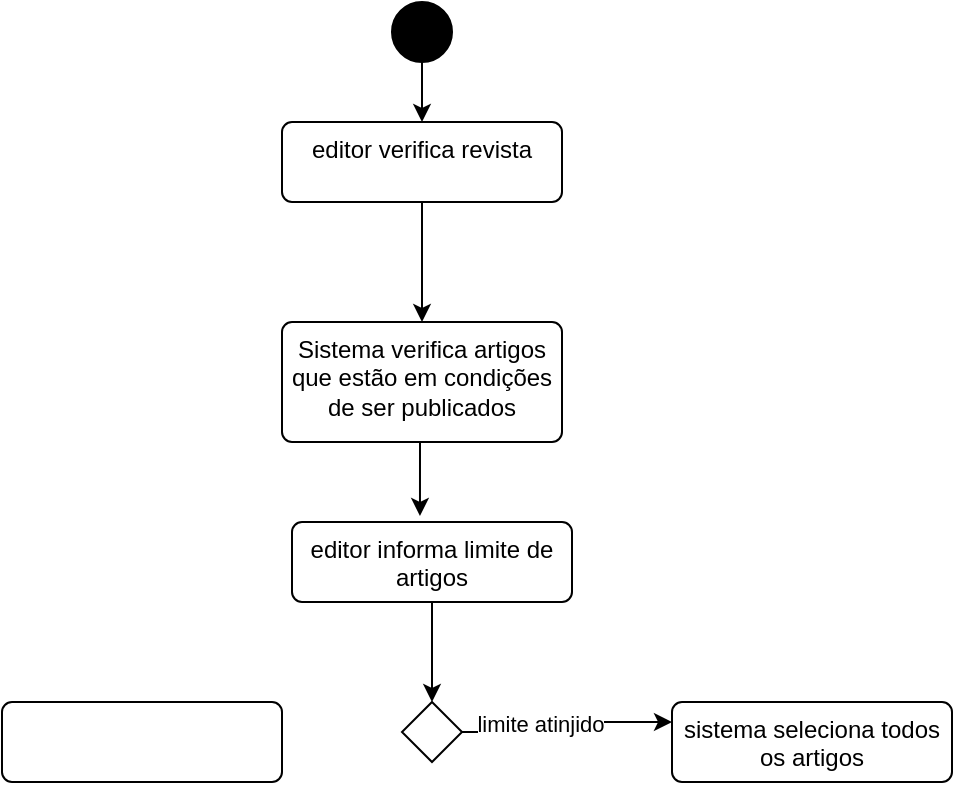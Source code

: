 <mxfile version="27.0.6">
  <diagram name="Página-1" id="3fXdBLecQH_AaWAqgSYo">
    <mxGraphModel dx="1426" dy="785" grid="1" gridSize="10" guides="1" tooltips="1" connect="1" arrows="1" fold="1" page="1" pageScale="1" pageWidth="827" pageHeight="1169" math="0" shadow="0">
      <root>
        <mxCell id="0" />
        <mxCell id="1" parent="0" />
        <mxCell id="TF14g87zeyce2me1rqzu-3" style="edgeStyle=orthogonalEdgeStyle;rounded=0;orthogonalLoop=1;jettySize=auto;html=1;" edge="1" parent="1" source="TF14g87zeyce2me1rqzu-1" target="TF14g87zeyce2me1rqzu-2">
          <mxGeometry relative="1" as="geometry" />
        </mxCell>
        <mxCell id="TF14g87zeyce2me1rqzu-1" value="" style="ellipse;fillColor=strokeColor;html=1;" vertex="1" parent="1">
          <mxGeometry x="430" y="20" width="30" height="30" as="geometry" />
        </mxCell>
        <mxCell id="TF14g87zeyce2me1rqzu-5" style="edgeStyle=orthogonalEdgeStyle;rounded=0;orthogonalLoop=1;jettySize=auto;html=1;entryX=0.5;entryY=0;entryDx=0;entryDy=0;" edge="1" parent="1" source="TF14g87zeyce2me1rqzu-2" target="TF14g87zeyce2me1rqzu-4">
          <mxGeometry relative="1" as="geometry" />
        </mxCell>
        <mxCell id="TF14g87zeyce2me1rqzu-2" value="editor verifica revista" style="html=1;align=center;verticalAlign=top;rounded=1;absoluteArcSize=1;arcSize=10;dashed=0;whiteSpace=wrap;" vertex="1" parent="1">
          <mxGeometry x="375" y="80" width="140" height="40" as="geometry" />
        </mxCell>
        <mxCell id="TF14g87zeyce2me1rqzu-4" value="Sistema verifica&amp;nbsp;artigos que estão em condições de ser publicados" style="html=1;align=center;verticalAlign=top;rounded=1;absoluteArcSize=1;arcSize=10;dashed=0;whiteSpace=wrap;" vertex="1" parent="1">
          <mxGeometry x="375" y="180" width="140" height="60" as="geometry" />
        </mxCell>
        <mxCell id="TF14g87zeyce2me1rqzu-13" style="edgeStyle=orthogonalEdgeStyle;rounded=0;orthogonalLoop=1;jettySize=auto;html=1;entryX=0.5;entryY=0;entryDx=0;entryDy=0;" edge="1" parent="1" source="TF14g87zeyce2me1rqzu-8" target="TF14g87zeyce2me1rqzu-11">
          <mxGeometry relative="1" as="geometry" />
        </mxCell>
        <mxCell id="TF14g87zeyce2me1rqzu-8" value="editor informa limite de artigos" style="html=1;align=center;verticalAlign=top;rounded=1;absoluteArcSize=1;arcSize=10;dashed=0;whiteSpace=wrap;" vertex="1" parent="1">
          <mxGeometry x="380" y="280" width="140" height="40" as="geometry" />
        </mxCell>
        <mxCell id="TF14g87zeyce2me1rqzu-9" style="edgeStyle=orthogonalEdgeStyle;rounded=0;orthogonalLoop=1;jettySize=auto;html=1;entryX=0.457;entryY=-0.075;entryDx=0;entryDy=0;entryPerimeter=0;exitX=0.5;exitY=1;exitDx=0;exitDy=0;" edge="1" parent="1" source="TF14g87zeyce2me1rqzu-4" target="TF14g87zeyce2me1rqzu-8">
          <mxGeometry relative="1" as="geometry">
            <mxPoint x="442" y="250" as="sourcePoint" />
          </mxGeometry>
        </mxCell>
        <mxCell id="TF14g87zeyce2me1rqzu-16" style="edgeStyle=orthogonalEdgeStyle;rounded=0;orthogonalLoop=1;jettySize=auto;html=1;entryX=0;entryY=0.25;entryDx=0;entryDy=0;" edge="1" parent="1" source="TF14g87zeyce2me1rqzu-11" target="TF14g87zeyce2me1rqzu-15">
          <mxGeometry relative="1" as="geometry" />
        </mxCell>
        <mxCell id="TF14g87zeyce2me1rqzu-17" value="limite atinjido" style="edgeLabel;html=1;align=center;verticalAlign=middle;resizable=0;points=[];" vertex="1" connectable="0" parent="TF14g87zeyce2me1rqzu-16">
          <mxGeometry x="-0.291" y="4" relative="1" as="geometry">
            <mxPoint as="offset" />
          </mxGeometry>
        </mxCell>
        <mxCell id="TF14g87zeyce2me1rqzu-11" value="" style="rhombus;" vertex="1" parent="1">
          <mxGeometry x="435" y="370" width="30" height="30" as="geometry" />
        </mxCell>
        <mxCell id="TF14g87zeyce2me1rqzu-14" value="" style="html=1;align=center;verticalAlign=top;rounded=1;absoluteArcSize=1;arcSize=10;dashed=0;whiteSpace=wrap;" vertex="1" parent="1">
          <mxGeometry x="235" y="370" width="140" height="40" as="geometry" />
        </mxCell>
        <mxCell id="TF14g87zeyce2me1rqzu-15" value="sistema seleciona todos os artigos" style="html=1;align=center;verticalAlign=top;rounded=1;absoluteArcSize=1;arcSize=10;dashed=0;whiteSpace=wrap;" vertex="1" parent="1">
          <mxGeometry x="570" y="370" width="140" height="40" as="geometry" />
        </mxCell>
      </root>
    </mxGraphModel>
  </diagram>
</mxfile>
